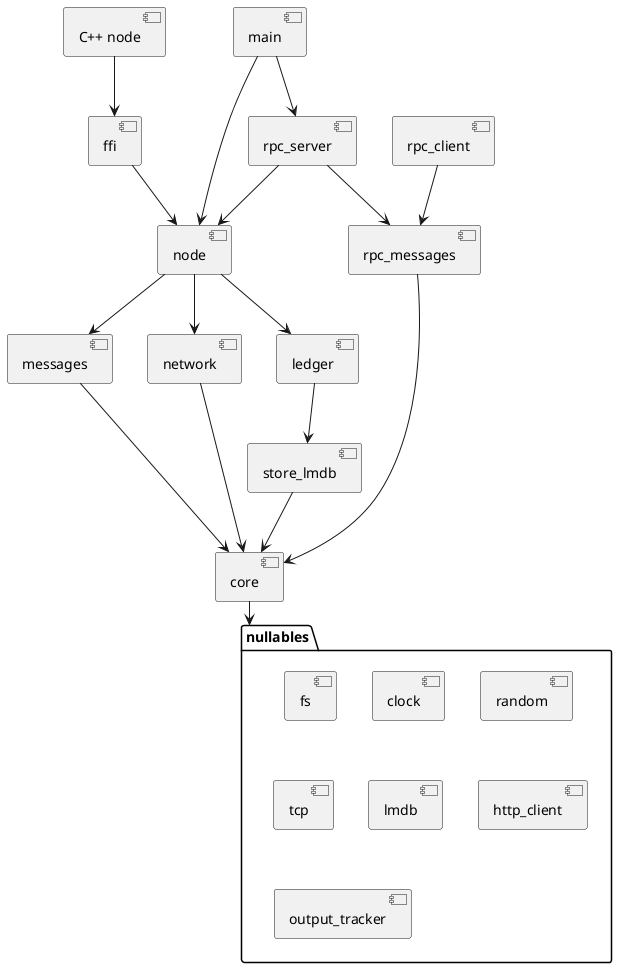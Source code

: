 @startuml "Split crates"

[core]
[ledger]
[store_lmdb]
[messages]
[network]
[node]
[main]
[ffi]
[C++ node]
[rpc_messages]
[rpc_server]
[rpc_client]

folder "nullables"{
[fs]
[clock]
[random]
[tcp]
[lmdb]
[http_client]
[output_tracker]
}

[C++ node] --> [ffi]
[main] --> [node]
[main] --> [rpc_server]
[rpc_server] --> [node]
[rpc_server] --> [rpc_messages]
[rpc_client] --> [rpc_messages]
[rpc_messages] --> [core]
[node] --> [ledger]
[node] --> [messages]
[node] --> [network]
[messages] --> [core]
[network] --> [core]
[ledger] --> [store_lmdb]
[store_lmdb] --> [core]
[ffi] --> [node]
[core] --> "nullables"

@enduml